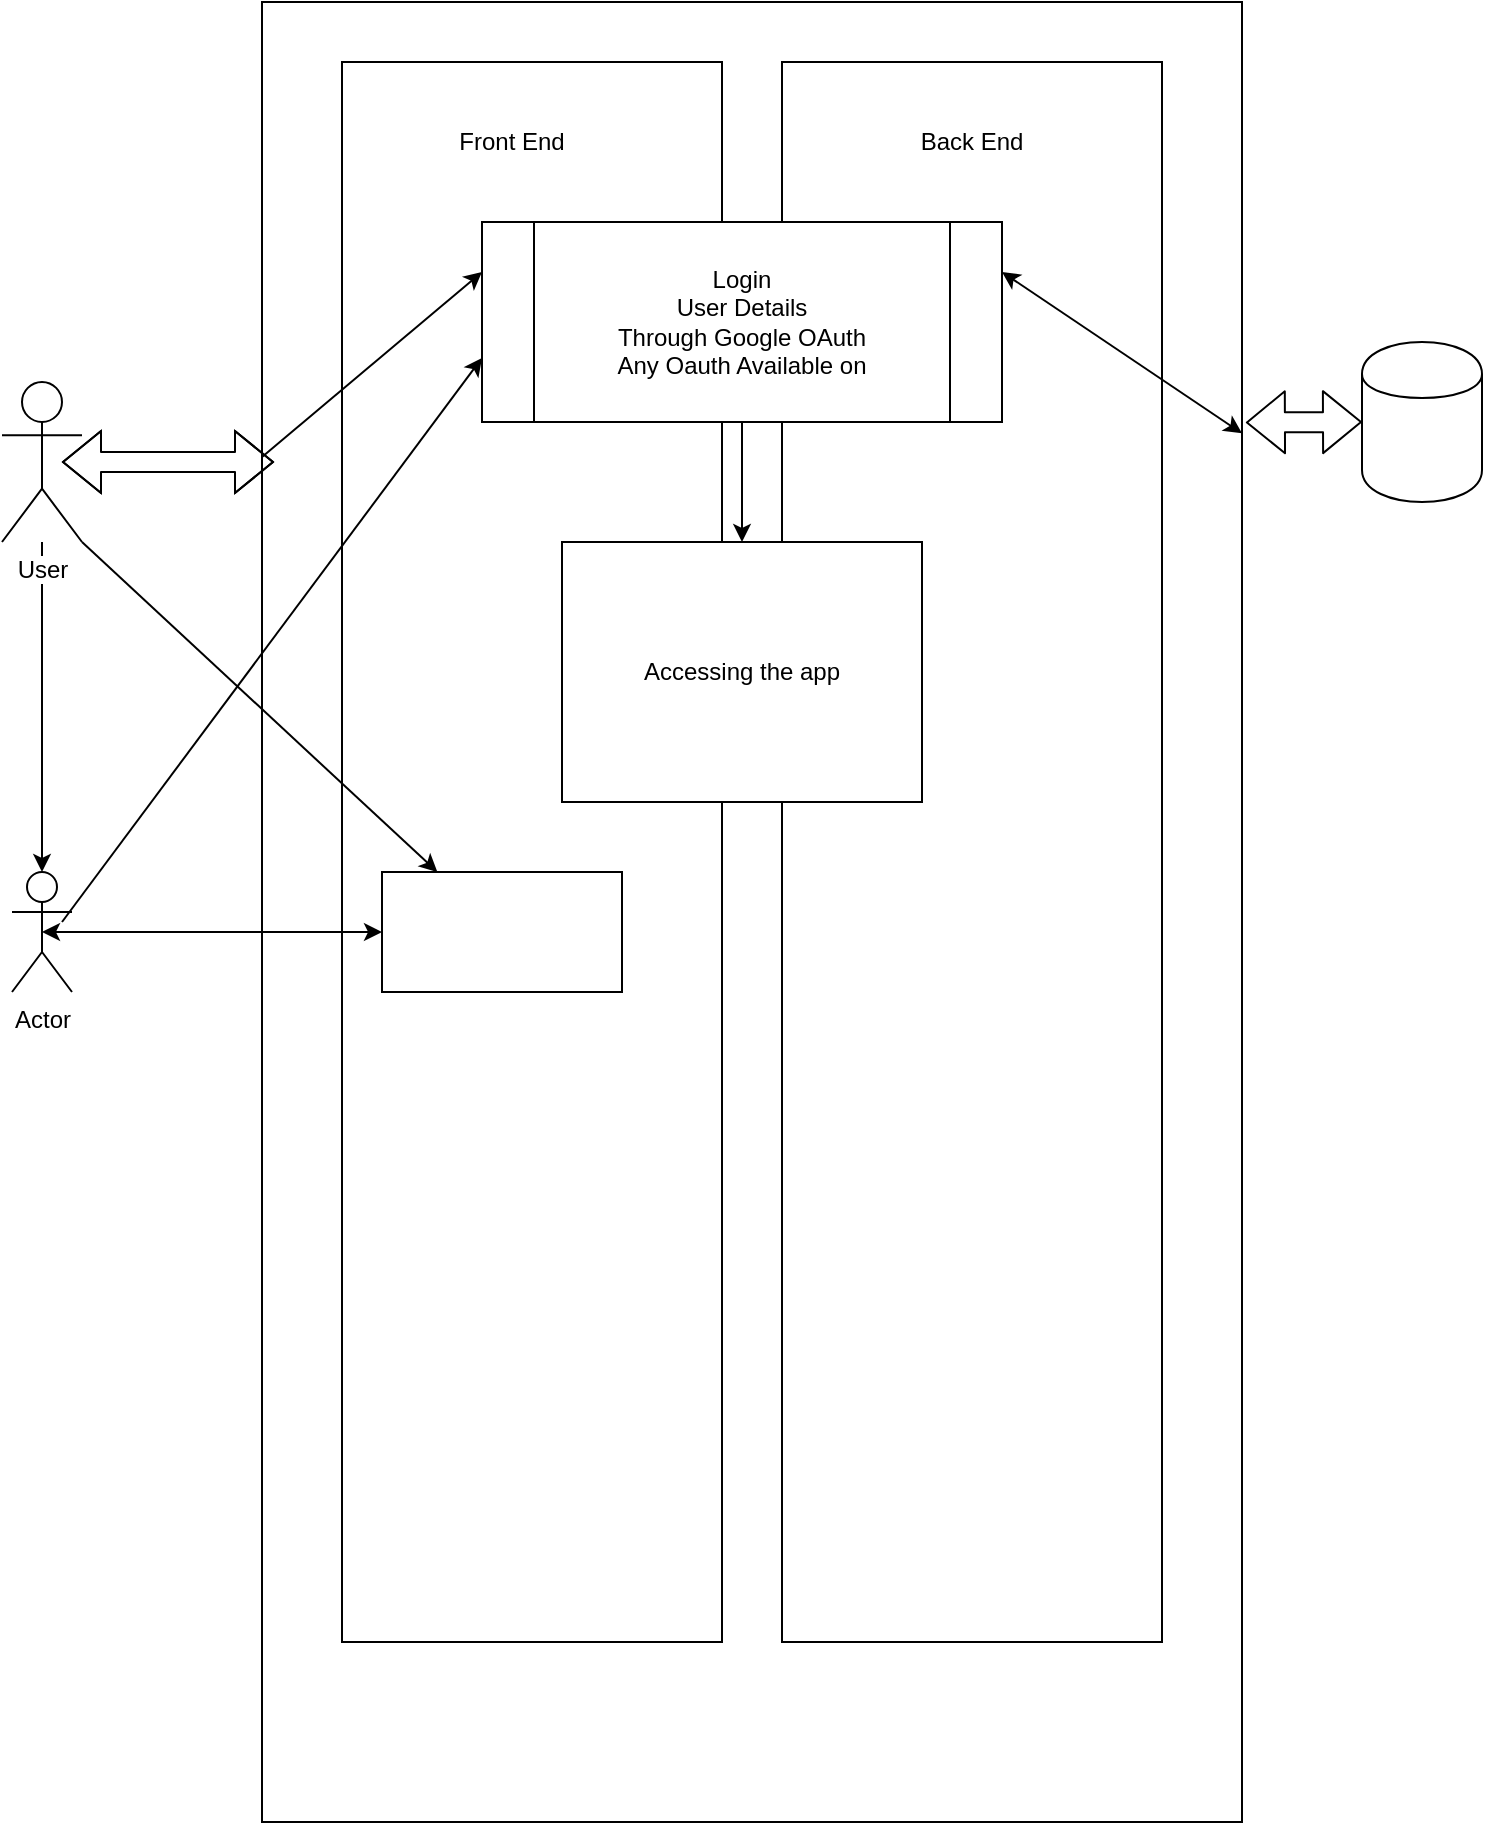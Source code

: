 <mxfile version="14.8.0" type="github">
  <diagram id="cekkzNNrfFUs4i8XMLZ3" name="Page-1">
    <mxGraphModel dx="946" dy="640" grid="1" gridSize="10" guides="1" tooltips="1" connect="1" arrows="1" fold="1" page="1" pageScale="1" pageWidth="827" pageHeight="1169" math="0" shadow="0">
      <root>
        <mxCell id="0" />
        <mxCell id="1" parent="0" />
        <mxCell id="-PEXX7ZsyGmfHGKVwANr-12" value="" style="edgeStyle=orthogonalEdgeStyle;rounded=0;orthogonalLoop=1;jettySize=auto;html=1;" edge="1" parent="1" source="kdGubFxVMfeMPk4avIwd-1" target="-PEXX7ZsyGmfHGKVwANr-11">
          <mxGeometry relative="1" as="geometry" />
        </mxCell>
        <mxCell id="kdGubFxVMfeMPk4avIwd-1" value="User" style="shape=umlActor;verticalLabelPosition=bottom;labelBackgroundColor=#ffffff;verticalAlign=top;html=1;outlineConnect=0;" parent="1" vertex="1">
          <mxGeometry x="50" y="340" width="40" height="80" as="geometry" />
        </mxCell>
        <mxCell id="kdGubFxVMfeMPk4avIwd-4" value="" style="rounded=0;whiteSpace=wrap;html=1;glass=0;sketch=0;" parent="1" vertex="1">
          <mxGeometry x="180" y="150" width="490" height="910" as="geometry" />
        </mxCell>
        <mxCell id="kdGubFxVMfeMPk4avIwd-7" value="" style="shape=cylinder;whiteSpace=wrap;html=1;boundedLbl=1;backgroundOutline=1;" parent="1" vertex="1">
          <mxGeometry x="730" y="320" width="60" height="80" as="geometry" />
        </mxCell>
        <mxCell id="kdGubFxVMfeMPk4avIwd-8" value="" style="shape=flexArrow;endArrow=classic;startArrow=classic;html=1;entryX=0;entryY=0.5;entryDx=0;entryDy=0;exitX=1.004;exitY=0.231;exitDx=0;exitDy=0;exitPerimeter=0;" parent="1" source="kdGubFxVMfeMPk4avIwd-4" target="kdGubFxVMfeMPk4avIwd-7" edge="1">
          <mxGeometry width="50" height="50" relative="1" as="geometry">
            <mxPoint x="592" y="360" as="sourcePoint" />
            <mxPoint x="450" y="310" as="targetPoint" />
          </mxGeometry>
        </mxCell>
        <mxCell id="-PEXX7ZsyGmfHGKVwANr-1" value="" style="shape=flexArrow;endArrow=classic;startArrow=classic;html=1;" edge="1" parent="1">
          <mxGeometry width="100" height="100" relative="1" as="geometry">
            <mxPoint x="80" y="380" as="sourcePoint" />
            <mxPoint x="186" y="380" as="targetPoint" />
            <Array as="points">
              <mxPoint x="130" y="380" />
            </Array>
          </mxGeometry>
        </mxCell>
        <mxCell id="-PEXX7ZsyGmfHGKVwANr-2" value="" style="rounded=0;whiteSpace=wrap;html=1;glass=0;sketch=0;" vertex="1" parent="1">
          <mxGeometry x="220" y="180" width="190" height="790" as="geometry" />
        </mxCell>
        <mxCell id="-PEXX7ZsyGmfHGKVwANr-3" value="Front End" style="text;html=1;strokeColor=none;fillColor=none;align=center;verticalAlign=middle;whiteSpace=wrap;rounded=0;glass=0;sketch=0;" vertex="1" parent="1">
          <mxGeometry x="250" y="210" width="110" height="20" as="geometry" />
        </mxCell>
        <mxCell id="-PEXX7ZsyGmfHGKVwANr-4" value="" style="rounded=0;whiteSpace=wrap;html=1;glass=0;sketch=0;" vertex="1" parent="1">
          <mxGeometry x="440" y="180" width="190" height="790" as="geometry" />
        </mxCell>
        <mxCell id="-PEXX7ZsyGmfHGKVwANr-5" value="Back End" style="text;html=1;strokeColor=none;fillColor=none;align=center;verticalAlign=middle;whiteSpace=wrap;rounded=0;glass=0;sketch=0;" vertex="1" parent="1">
          <mxGeometry x="470" y="210" width="130" height="20" as="geometry" />
        </mxCell>
        <mxCell id="-PEXX7ZsyGmfHGKVwANr-10" value="" style="edgeStyle=orthogonalEdgeStyle;rounded=0;orthogonalLoop=1;jettySize=auto;html=1;" edge="1" parent="1" source="-PEXX7ZsyGmfHGKVwANr-6" target="-PEXX7ZsyGmfHGKVwANr-9">
          <mxGeometry relative="1" as="geometry" />
        </mxCell>
        <mxCell id="-PEXX7ZsyGmfHGKVwANr-6" value="&lt;div&gt;Login&lt;/div&gt;&lt;div&gt;User Details&lt;br&gt;Through Google OAuth&lt;br&gt;Any Oauth Available on &lt;br&gt;&lt;/div&gt;" style="shape=process;whiteSpace=wrap;html=1;backgroundOutline=1;rounded=0;glass=0;sketch=0;" vertex="1" parent="1">
          <mxGeometry x="290" y="260" width="260" height="100" as="geometry" />
        </mxCell>
        <mxCell id="-PEXX7ZsyGmfHGKVwANr-7" value="" style="endArrow=classic;html=1;exitX=0;exitY=0.25;exitDx=0;exitDy=0;entryX=0;entryY=0.25;entryDx=0;entryDy=0;" edge="1" parent="1" source="kdGubFxVMfeMPk4avIwd-4" target="-PEXX7ZsyGmfHGKVwANr-6">
          <mxGeometry width="50" height="50" relative="1" as="geometry">
            <mxPoint x="370" y="410" as="sourcePoint" />
            <mxPoint x="420" y="360" as="targetPoint" />
          </mxGeometry>
        </mxCell>
        <mxCell id="-PEXX7ZsyGmfHGKVwANr-8" value="" style="endArrow=classic;startArrow=classic;html=1;entryX=1;entryY=0.237;entryDx=0;entryDy=0;entryPerimeter=0;exitX=1;exitY=0.25;exitDx=0;exitDy=0;" edge="1" parent="1" source="-PEXX7ZsyGmfHGKVwANr-6" target="kdGubFxVMfeMPk4avIwd-4">
          <mxGeometry width="50" height="50" relative="1" as="geometry">
            <mxPoint x="370" y="410" as="sourcePoint" />
            <mxPoint x="420" y="360" as="targetPoint" />
          </mxGeometry>
        </mxCell>
        <mxCell id="-PEXX7ZsyGmfHGKVwANr-9" value="Accessing the app" style="whiteSpace=wrap;html=1;rounded=0;glass=0;sketch=0;" vertex="1" parent="1">
          <mxGeometry x="330" y="420" width="180" height="130" as="geometry" />
        </mxCell>
        <mxCell id="-PEXX7ZsyGmfHGKVwANr-11" value="Actor" style="shape=umlActor;verticalLabelPosition=bottom;verticalAlign=top;html=1;outlineConnect=0;rounded=0;glass=0;sketch=0;" vertex="1" parent="1">
          <mxGeometry x="55" y="585" width="30" height="60" as="geometry" />
        </mxCell>
        <mxCell id="-PEXX7ZsyGmfHGKVwANr-14" value="" style="endArrow=classic;html=1;exitX=1;exitY=1;exitDx=0;exitDy=0;exitPerimeter=0;" edge="1" parent="1" source="kdGubFxVMfeMPk4avIwd-1" target="-PEXX7ZsyGmfHGKVwANr-15">
          <mxGeometry width="50" height="50" relative="1" as="geometry">
            <mxPoint x="370" y="410" as="sourcePoint" />
            <mxPoint x="188" y="530" as="targetPoint" />
          </mxGeometry>
        </mxCell>
        <mxCell id="-PEXX7ZsyGmfHGKVwANr-15" value="" style="rounded=0;whiteSpace=wrap;html=1;glass=0;sketch=0;" vertex="1" parent="1">
          <mxGeometry x="240" y="585" width="120" height="60" as="geometry" />
        </mxCell>
        <mxCell id="-PEXX7ZsyGmfHGKVwANr-17" value="" style="endArrow=classic;startArrow=classic;html=1;exitX=0.5;exitY=0.5;exitDx=0;exitDy=0;exitPerimeter=0;entryX=0;entryY=0.5;entryDx=0;entryDy=0;" edge="1" parent="1" source="-PEXX7ZsyGmfHGKVwANr-11" target="-PEXX7ZsyGmfHGKVwANr-15">
          <mxGeometry width="50" height="50" relative="1" as="geometry">
            <mxPoint x="370" y="510" as="sourcePoint" />
            <mxPoint x="420" y="460" as="targetPoint" />
          </mxGeometry>
        </mxCell>
        <mxCell id="-PEXX7ZsyGmfHGKVwANr-19" value="" style="endArrow=classic;html=1;entryX=0;entryY=0.68;entryDx=0;entryDy=0;entryPerimeter=0;" edge="1" parent="1" target="-PEXX7ZsyGmfHGKVwANr-6">
          <mxGeometry width="50" height="50" relative="1" as="geometry">
            <mxPoint x="80" y="610" as="sourcePoint" />
            <mxPoint x="400" y="440" as="targetPoint" />
          </mxGeometry>
        </mxCell>
      </root>
    </mxGraphModel>
  </diagram>
</mxfile>
